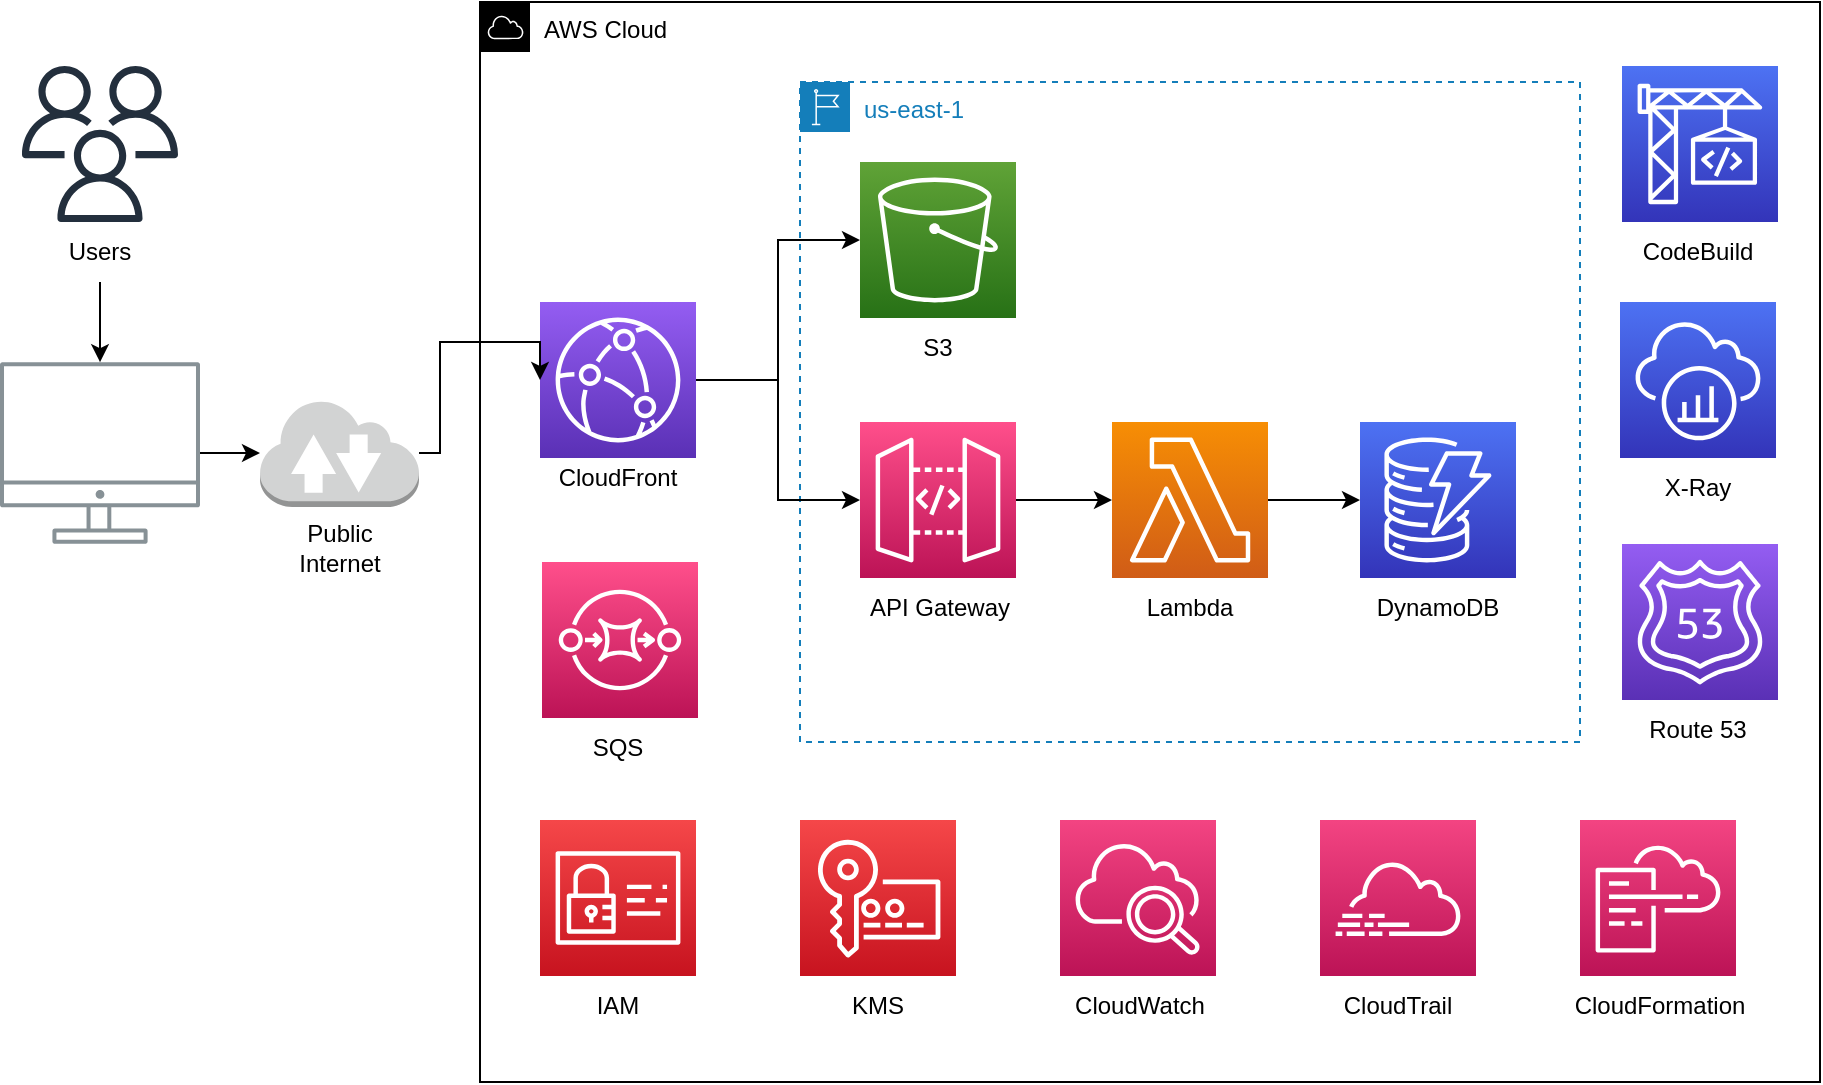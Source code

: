 <mxfile version="21.6.6" type="device">
  <diagram name="Page-1" id="qG-UgUb65IjQXbqusbek">
    <mxGraphModel dx="794" dy="470" grid="1" gridSize="10" guides="1" tooltips="1" connect="1" arrows="1" fold="1" page="1" pageScale="1" pageWidth="850" pageHeight="1100" background="#ffffff" math="0" shadow="0">
      <root>
        <mxCell id="0" />
        <mxCell id="1" parent="0" />
        <mxCell id="VZD79AlnB5AnJJElgiWm-25" value="" style="edgeStyle=orthogonalEdgeStyle;rounded=0;orthogonalLoop=1;jettySize=auto;html=1;" parent="1" source="VZD79AlnB5AnJJElgiWm-4" target="VZD79AlnB5AnJJElgiWm-22" edge="1">
          <mxGeometry relative="1" as="geometry" />
        </mxCell>
        <mxCell id="VZD79AlnB5AnJJElgiWm-4" value="" style="sketch=0;outlineConnect=0;gradientColor=none;fontColor=#545B64;strokeColor=none;fillColor=#879196;dashed=0;verticalLabelPosition=bottom;verticalAlign=top;align=center;html=1;fontSize=12;fontStyle=0;aspect=fixed;shape=mxgraph.aws4.illustration_desktop;pointerEvents=1" parent="1" vertex="1">
          <mxGeometry x="50" y="240" width="100" height="91" as="geometry" />
        </mxCell>
        <mxCell id="VZD79AlnB5AnJJElgiWm-5" value="AWS Cloud" style="sketch=0;outlineConnect=0;html=1;whiteSpace=wrap;fontSize=12;fontStyle=0;shape=mxgraph.aws4.group;grIcon=mxgraph.aws4.group_aws_cloud;verticalAlign=top;align=left;spacingLeft=30;dashed=0;" parent="1" vertex="1">
          <mxGeometry x="290" y="60" width="670" height="540" as="geometry" />
        </mxCell>
        <mxCell id="VZD79AlnB5AnJJElgiWm-28" style="edgeStyle=orthogonalEdgeStyle;rounded=0;orthogonalLoop=1;jettySize=auto;html=1;exitX=1;exitY=0.5;exitDx=0;exitDy=0;exitPerimeter=0;entryX=0;entryY=0.5;entryDx=0;entryDy=0;entryPerimeter=0;" parent="1" source="VZD79AlnB5AnJJElgiWm-6" target="VZD79AlnB5AnJJElgiWm-7" edge="1">
          <mxGeometry relative="1" as="geometry" />
        </mxCell>
        <mxCell id="VZD79AlnB5AnJJElgiWm-6" value="" style="sketch=0;points=[[0,0,0],[0.25,0,0],[0.5,0,0],[0.75,0,0],[1,0,0],[0,1,0],[0.25,1,0],[0.5,1,0],[0.75,1,0],[1,1,0],[0,0.25,0],[0,0.5,0],[0,0.75,0],[1,0.25,0],[1,0.5,0],[1,0.75,0]];outlineConnect=0;fontColor=#232F3E;gradientColor=#945DF2;gradientDirection=north;fillColor=#5A30B5;strokeColor=#ffffff;dashed=0;verticalLabelPosition=bottom;verticalAlign=top;align=center;html=1;fontSize=12;fontStyle=0;aspect=fixed;shape=mxgraph.aws4.resourceIcon;resIcon=mxgraph.aws4.cloudfront;" parent="1" vertex="1">
          <mxGeometry x="320" y="210" width="78" height="78" as="geometry" />
        </mxCell>
        <mxCell id="VZD79AlnB5AnJJElgiWm-12" value="" style="sketch=0;points=[[0,0,0],[0.25,0,0],[0.5,0,0],[0.75,0,0],[1,0,0],[0,1,0],[0.25,1,0],[0.5,1,0],[0.75,1,0],[1,1,0],[0,0.25,0],[0,0.5,0],[0,0.75,0],[1,0.25,0],[1,0.5,0],[1,0.75,0]];points=[[0,0,0],[0.25,0,0],[0.5,0,0],[0.75,0,0],[1,0,0],[0,1,0],[0.25,1,0],[0.5,1,0],[0.75,1,0],[1,1,0],[0,0.25,0],[0,0.5,0],[0,0.75,0],[1,0.25,0],[1,0.5,0],[1,0.75,0]];outlineConnect=0;fontColor=#232F3E;gradientColor=#F34482;gradientDirection=north;fillColor=#BC1356;strokeColor=#ffffff;dashed=0;verticalLabelPosition=bottom;verticalAlign=top;align=center;html=1;fontSize=12;fontStyle=0;aspect=fixed;shape=mxgraph.aws4.resourceIcon;resIcon=mxgraph.aws4.cloudwatch_2;" parent="1" vertex="1">
          <mxGeometry x="580" y="469" width="78" height="78" as="geometry" />
        </mxCell>
        <mxCell id="VZD79AlnB5AnJJElgiWm-13" value="" style="sketch=0;points=[[0,0,0],[0.25,0,0],[0.5,0,0],[0.75,0,0],[1,0,0],[0,1,0],[0.25,1,0],[0.5,1,0],[0.75,1,0],[1,1,0],[0,0.25,0],[0,0.5,0],[0,0.75,0],[1,0.25,0],[1,0.5,0],[1,0.75,0]];points=[[0,0,0],[0.25,0,0],[0.5,0,0],[0.75,0,0],[1,0,0],[0,1,0],[0.25,1,0],[0.5,1,0],[0.75,1,0],[1,1,0],[0,0.25,0],[0,0.5,0],[0,0.75,0],[1,0.25,0],[1,0.5,0],[1,0.75,0]];outlineConnect=0;fontColor=#232F3E;gradientColor=#F34482;gradientDirection=north;fillColor=#BC1356;strokeColor=#ffffff;dashed=0;verticalLabelPosition=bottom;verticalAlign=top;align=center;html=1;fontSize=12;fontStyle=0;aspect=fixed;shape=mxgraph.aws4.resourceIcon;resIcon=mxgraph.aws4.cloudtrail;" parent="1" vertex="1">
          <mxGeometry x="710" y="469" width="78" height="78" as="geometry" />
        </mxCell>
        <mxCell id="VZD79AlnB5AnJJElgiWm-14" value="" style="sketch=0;points=[[0,0,0],[0.25,0,0],[0.5,0,0],[0.75,0,0],[1,0,0],[0,1,0],[0.25,1,0],[0.5,1,0],[0.75,1,0],[1,1,0],[0,0.25,0],[0,0.5,0],[0,0.75,0],[1,0.25,0],[1,0.5,0],[1,0.75,0]];points=[[0,0,0],[0.25,0,0],[0.5,0,0],[0.75,0,0],[1,0,0],[0,1,0],[0.25,1,0],[0.5,1,0],[0.75,1,0],[1,1,0],[0,0.25,0],[0,0.5,0],[0,0.75,0],[1,0.25,0],[1,0.5,0],[1,0.75,0]];outlineConnect=0;fontColor=#232F3E;gradientColor=#F34482;gradientDirection=north;fillColor=#BC1356;strokeColor=#ffffff;dashed=0;verticalLabelPosition=bottom;verticalAlign=top;align=center;html=1;fontSize=12;fontStyle=0;aspect=fixed;shape=mxgraph.aws4.resourceIcon;resIcon=mxgraph.aws4.cloudformation;" parent="1" vertex="1">
          <mxGeometry x="840" y="469" width="78" height="78" as="geometry" />
        </mxCell>
        <mxCell id="VZD79AlnB5AnJJElgiWm-15" value="" style="sketch=0;points=[[0,0,0],[0.25,0,0],[0.5,0,0],[0.75,0,0],[1,0,0],[0,1,0],[0.25,1,0],[0.5,1,0],[0.75,1,0],[1,1,0],[0,0.25,0],[0,0.5,0],[0,0.75,0],[1,0.25,0],[1,0.5,0],[1,0.75,0]];outlineConnect=0;fontColor=#232F3E;gradientColor=#4D72F3;gradientDirection=north;fillColor=#3334B9;strokeColor=#ffffff;dashed=0;verticalLabelPosition=bottom;verticalAlign=top;align=center;html=1;fontSize=12;fontStyle=0;aspect=fixed;shape=mxgraph.aws4.resourceIcon;resIcon=mxgraph.aws4.codebuild;" parent="1" vertex="1">
          <mxGeometry x="861" y="92" width="78" height="78" as="geometry" />
        </mxCell>
        <mxCell id="VZD79AlnB5AnJJElgiWm-16" value="" style="sketch=0;points=[[0,0,0],[0.25,0,0],[0.5,0,0],[0.75,0,0],[1,0,0],[0,1,0],[0.25,1,0],[0.5,1,0],[0.75,1,0],[1,1,0],[0,0.25,0],[0,0.5,0],[0,0.75,0],[1,0.25,0],[1,0.5,0],[1,0.75,0]];outlineConnect=0;fontColor=#232F3E;gradientColor=#4D72F3;gradientDirection=north;fillColor=#3334B9;strokeColor=#ffffff;dashed=0;verticalLabelPosition=bottom;verticalAlign=top;align=center;html=1;fontSize=12;fontStyle=0;aspect=fixed;shape=mxgraph.aws4.resourceIcon;resIcon=mxgraph.aws4.xray;" parent="1" vertex="1">
          <mxGeometry x="860" y="210" width="78" height="78" as="geometry" />
        </mxCell>
        <mxCell id="VZD79AlnB5AnJJElgiWm-17" value="us-east-1" style="points=[[0,0],[0.25,0],[0.5,0],[0.75,0],[1,0],[1,0.25],[1,0.5],[1,0.75],[1,1],[0.75,1],[0.5,1],[0.25,1],[0,1],[0,0.75],[0,0.5],[0,0.25]];outlineConnect=0;gradientColor=none;html=1;whiteSpace=wrap;fontSize=12;fontStyle=0;container=1;pointerEvents=0;collapsible=0;recursiveResize=0;shape=mxgraph.aws4.group;grIcon=mxgraph.aws4.group_region;strokeColor=#147EBA;fillColor=none;verticalAlign=top;align=left;spacingLeft=30;fontColor=#147EBA;dashed=1;" parent="1" vertex="1">
          <mxGeometry x="450" y="100" width="390" height="330" as="geometry" />
        </mxCell>
        <mxCell id="VZD79AlnB5AnJJElgiWm-10" value="" style="sketch=0;points=[[0,0,0],[0.25,0,0],[0.5,0,0],[0.75,0,0],[1,0,0],[0,1,0],[0.25,1,0],[0.5,1,0],[0.75,1,0],[1,1,0],[0,0.25,0],[0,0.5,0],[0,0.75,0],[1,0.25,0],[1,0.5,0],[1,0.75,0]];outlineConnect=0;fontColor=#232F3E;gradientColor=#4D72F3;gradientDirection=north;fillColor=#3334B9;strokeColor=#ffffff;dashed=0;verticalLabelPosition=bottom;verticalAlign=top;align=center;html=1;fontSize=12;fontStyle=0;aspect=fixed;shape=mxgraph.aws4.resourceIcon;resIcon=mxgraph.aws4.dynamodb;" parent="VZD79AlnB5AnJJElgiWm-17" vertex="1">
          <mxGeometry x="280" y="170" width="78" height="78" as="geometry" />
        </mxCell>
        <mxCell id="VZD79AlnB5AnJJElgiWm-31" value="" style="edgeStyle=orthogonalEdgeStyle;rounded=0;orthogonalLoop=1;jettySize=auto;html=1;" parent="VZD79AlnB5AnJJElgiWm-17" source="VZD79AlnB5AnJJElgiWm-9" target="VZD79AlnB5AnJJElgiWm-10" edge="1">
          <mxGeometry relative="1" as="geometry" />
        </mxCell>
        <mxCell id="VZD79AlnB5AnJJElgiWm-9" value="" style="sketch=0;points=[[0,0,0],[0.25,0,0],[0.5,0,0],[0.75,0,0],[1,0,0],[0,1,0],[0.25,1,0],[0.5,1,0],[0.75,1,0],[1,1,0],[0,0.25,0],[0,0.5,0],[0,0.75,0],[1,0.25,0],[1,0.5,0],[1,0.75,0]];outlineConnect=0;fontColor=#232F3E;gradientColor=#F78E04;gradientDirection=north;fillColor=#D05C17;strokeColor=#ffffff;dashed=0;verticalLabelPosition=bottom;verticalAlign=top;align=center;html=1;fontSize=12;fontStyle=0;aspect=fixed;shape=mxgraph.aws4.resourceIcon;resIcon=mxgraph.aws4.lambda;" parent="VZD79AlnB5AnJJElgiWm-17" vertex="1">
          <mxGeometry x="156" y="170" width="78" height="78" as="geometry" />
        </mxCell>
        <mxCell id="VZD79AlnB5AnJJElgiWm-30" value="" style="edgeStyle=orthogonalEdgeStyle;rounded=0;orthogonalLoop=1;jettySize=auto;html=1;" parent="VZD79AlnB5AnJJElgiWm-17" source="VZD79AlnB5AnJJElgiWm-8" target="VZD79AlnB5AnJJElgiWm-9" edge="1">
          <mxGeometry relative="1" as="geometry" />
        </mxCell>
        <mxCell id="VZD79AlnB5AnJJElgiWm-8" value="" style="sketch=0;points=[[0,0,0],[0.25,0,0],[0.5,0,0],[0.75,0,0],[1,0,0],[0,1,0],[0.25,1,0],[0.5,1,0],[0.75,1,0],[1,1,0],[0,0.25,0],[0,0.5,0],[0,0.75,0],[1,0.25,0],[1,0.5,0],[1,0.75,0]];outlineConnect=0;fontColor=#232F3E;gradientColor=#FF4F8B;gradientDirection=north;fillColor=#BC1356;strokeColor=#ffffff;dashed=0;verticalLabelPosition=bottom;verticalAlign=top;align=center;html=1;fontSize=12;fontStyle=0;aspect=fixed;shape=mxgraph.aws4.resourceIcon;resIcon=mxgraph.aws4.api_gateway;" parent="VZD79AlnB5AnJJElgiWm-17" vertex="1">
          <mxGeometry x="30" y="170" width="78" height="78" as="geometry" />
        </mxCell>
        <mxCell id="VZD79AlnB5AnJJElgiWm-7" value="" style="sketch=0;points=[[0,0,0],[0.25,0,0],[0.5,0,0],[0.75,0,0],[1,0,0],[0,1,0],[0.25,1,0],[0.5,1,0],[0.75,1,0],[1,1,0],[0,0.25,0],[0,0.5,0],[0,0.75,0],[1,0.25,0],[1,0.5,0],[1,0.75,0]];outlineConnect=0;fontColor=#232F3E;gradientColor=#60A337;gradientDirection=north;fillColor=#277116;strokeColor=#ffffff;dashed=0;verticalLabelPosition=bottom;verticalAlign=top;align=center;html=1;fontSize=12;fontStyle=0;aspect=fixed;shape=mxgraph.aws4.resourceIcon;resIcon=mxgraph.aws4.s3;" parent="VZD79AlnB5AnJJElgiWm-17" vertex="1">
          <mxGeometry x="30" y="40" width="78" height="78" as="geometry" />
        </mxCell>
        <mxCell id="VZD79AlnB5AnJJElgiWm-33" value="S3" style="text;strokeColor=none;align=center;fillColor=none;html=1;verticalAlign=middle;whiteSpace=wrap;rounded=0;" parent="VZD79AlnB5AnJJElgiWm-17" vertex="1">
          <mxGeometry x="39" y="118" width="60" height="30" as="geometry" />
        </mxCell>
        <mxCell id="VZD79AlnB5AnJJElgiWm-34" value="API Gateway" style="text;strokeColor=none;align=center;fillColor=none;html=1;verticalAlign=middle;whiteSpace=wrap;rounded=0;" parent="VZD79AlnB5AnJJElgiWm-17" vertex="1">
          <mxGeometry x="30" y="248" width="80" height="30" as="geometry" />
        </mxCell>
        <mxCell id="VZD79AlnB5AnJJElgiWm-36" value="DynamoDB" style="text;strokeColor=none;align=center;fillColor=none;html=1;verticalAlign=middle;whiteSpace=wrap;rounded=0;" parent="VZD79AlnB5AnJJElgiWm-17" vertex="1">
          <mxGeometry x="289" y="248" width="60" height="30" as="geometry" />
        </mxCell>
        <mxCell id="VZD79AlnB5AnJJElgiWm-18" value="" style="sketch=0;points=[[0,0,0],[0.25,0,0],[0.5,0,0],[0.75,0,0],[1,0,0],[0,1,0],[0.25,1,0],[0.5,1,0],[0.75,1,0],[1,1,0],[0,0.25,0],[0,0.5,0],[0,0.75,0],[1,0.25,0],[1,0.5,0],[1,0.75,0]];outlineConnect=0;fontColor=#232F3E;gradientColor=#F54749;gradientDirection=north;fillColor=#C7131F;strokeColor=#ffffff;dashed=0;verticalLabelPosition=bottom;verticalAlign=top;align=center;html=1;fontSize=12;fontStyle=0;aspect=fixed;shape=mxgraph.aws4.resourceIcon;resIcon=mxgraph.aws4.key_management_service;" parent="1" vertex="1">
          <mxGeometry x="450" y="469" width="78" height="78" as="geometry" />
        </mxCell>
        <mxCell id="VZD79AlnB5AnJJElgiWm-19" value="" style="sketch=0;points=[[0,0,0],[0.25,0,0],[0.5,0,0],[0.75,0,0],[1,0,0],[0,1,0],[0.25,1,0],[0.5,1,0],[0.75,1,0],[1,1,0],[0,0.25,0],[0,0.5,0],[0,0.75,0],[1,0.25,0],[1,0.5,0],[1,0.75,0]];outlineConnect=0;fontColor=#232F3E;gradientColor=#F54749;gradientDirection=north;fillColor=#C7131F;strokeColor=#ffffff;dashed=0;verticalLabelPosition=bottom;verticalAlign=top;align=center;html=1;fontSize=12;fontStyle=0;aspect=fixed;shape=mxgraph.aws4.resourceIcon;resIcon=mxgraph.aws4.identity_and_access_management;" parent="1" vertex="1">
          <mxGeometry x="320" y="469" width="78" height="78" as="geometry" />
        </mxCell>
        <mxCell id="VZD79AlnB5AnJJElgiWm-20" value="" style="sketch=0;outlineConnect=0;fontColor=#232F3E;gradientColor=none;fillColor=#232F3D;strokeColor=none;dashed=0;verticalLabelPosition=bottom;verticalAlign=top;align=center;html=1;fontSize=12;fontStyle=0;aspect=fixed;pointerEvents=1;shape=mxgraph.aws4.users;" parent="1" vertex="1">
          <mxGeometry x="61" y="92" width="78" height="78" as="geometry" />
        </mxCell>
        <mxCell id="VZD79AlnB5AnJJElgiWm-27" value="" style="edgeStyle=orthogonalEdgeStyle;rounded=0;orthogonalLoop=1;jettySize=auto;html=1;entryX=0;entryY=0.5;entryDx=0;entryDy=0;entryPerimeter=0;" parent="1" source="VZD79AlnB5AnJJElgiWm-22" target="VZD79AlnB5AnJJElgiWm-6" edge="1">
          <mxGeometry relative="1" as="geometry">
            <Array as="points">
              <mxPoint x="270" y="286" />
              <mxPoint x="270" y="230" />
            </Array>
          </mxGeometry>
        </mxCell>
        <mxCell id="VZD79AlnB5AnJJElgiWm-22" value="" style="outlineConnect=0;dashed=0;verticalLabelPosition=bottom;verticalAlign=top;align=center;html=1;shape=mxgraph.aws3.internet_2;fillColor=#D2D3D3;gradientColor=none;" parent="1" vertex="1">
          <mxGeometry x="180" y="258.5" width="79.5" height="54" as="geometry" />
        </mxCell>
        <mxCell id="VZD79AlnB5AnJJElgiWm-24" style="edgeStyle=orthogonalEdgeStyle;rounded=0;orthogonalLoop=1;jettySize=auto;html=1;exitX=0.5;exitY=1;exitDx=0;exitDy=0;" parent="1" source="VZD79AlnB5AnJJElgiWm-23" target="VZD79AlnB5AnJJElgiWm-4" edge="1">
          <mxGeometry relative="1" as="geometry" />
        </mxCell>
        <mxCell id="VZD79AlnB5AnJJElgiWm-23" value="Users" style="text;strokeColor=none;align=center;fillColor=none;html=1;verticalAlign=middle;whiteSpace=wrap;rounded=0;" parent="1" vertex="1">
          <mxGeometry x="70" y="170" width="60" height="30" as="geometry" />
        </mxCell>
        <mxCell id="VZD79AlnB5AnJJElgiWm-26" value="Public Internet" style="text;strokeColor=none;align=center;fillColor=none;html=1;verticalAlign=middle;whiteSpace=wrap;rounded=0;" parent="1" vertex="1">
          <mxGeometry x="189.75" y="318" width="60" height="30" as="geometry" />
        </mxCell>
        <mxCell id="VZD79AlnB5AnJJElgiWm-32" value="CloudFront" style="text;strokeColor=none;align=center;fillColor=none;html=1;verticalAlign=middle;whiteSpace=wrap;rounded=0;" parent="1" vertex="1">
          <mxGeometry x="329" y="282.5" width="60" height="30" as="geometry" />
        </mxCell>
        <mxCell id="VZD79AlnB5AnJJElgiWm-35" value="Lambda" style="text;strokeColor=none;align=center;fillColor=none;html=1;verticalAlign=middle;whiteSpace=wrap;rounded=0;" parent="1" vertex="1">
          <mxGeometry x="615" y="348" width="60" height="30" as="geometry" />
        </mxCell>
        <mxCell id="VZD79AlnB5AnJJElgiWm-37" value="CodeBuild" style="text;strokeColor=none;align=center;fillColor=none;html=1;verticalAlign=middle;whiteSpace=wrap;rounded=0;" parent="1" vertex="1">
          <mxGeometry x="869" y="170" width="60" height="30" as="geometry" />
        </mxCell>
        <mxCell id="VZD79AlnB5AnJJElgiWm-38" value="X-Ray" style="text;strokeColor=none;align=center;fillColor=none;html=1;verticalAlign=middle;whiteSpace=wrap;rounded=0;" parent="1" vertex="1">
          <mxGeometry x="869" y="288" width="60" height="30" as="geometry" />
        </mxCell>
        <mxCell id="VZD79AlnB5AnJJElgiWm-39" value="IAM" style="text;strokeColor=none;align=center;fillColor=none;html=1;verticalAlign=middle;whiteSpace=wrap;rounded=0;" parent="1" vertex="1">
          <mxGeometry x="329" y="547" width="60" height="30" as="geometry" />
        </mxCell>
        <mxCell id="VZD79AlnB5AnJJElgiWm-40" value="KMS" style="text;strokeColor=none;align=center;fillColor=none;html=1;verticalAlign=middle;whiteSpace=wrap;rounded=0;" parent="1" vertex="1">
          <mxGeometry x="459" y="547" width="60" height="30" as="geometry" />
        </mxCell>
        <mxCell id="VZD79AlnB5AnJJElgiWm-41" value="CloudWatch" style="text;strokeColor=none;align=center;fillColor=none;html=1;verticalAlign=middle;whiteSpace=wrap;rounded=0;" parent="1" vertex="1">
          <mxGeometry x="580" y="547" width="80" height="30" as="geometry" />
        </mxCell>
        <mxCell id="VZD79AlnB5AnJJElgiWm-42" value="CloudTrail" style="text;strokeColor=none;align=center;fillColor=none;html=1;verticalAlign=middle;whiteSpace=wrap;rounded=0;" parent="1" vertex="1">
          <mxGeometry x="719" y="547" width="60" height="30" as="geometry" />
        </mxCell>
        <mxCell id="VZD79AlnB5AnJJElgiWm-43" value="CloudFormation" style="text;strokeColor=none;align=center;fillColor=none;html=1;verticalAlign=middle;whiteSpace=wrap;rounded=0;" parent="1" vertex="1">
          <mxGeometry x="840" y="547" width="80" height="30" as="geometry" />
        </mxCell>
        <mxCell id="xklL_Fg9Beb2lXxSbTD7-1" value="" style="sketch=0;points=[[0,0,0],[0.25,0,0],[0.5,0,0],[0.75,0,0],[1,0,0],[0,1,0],[0.25,1,0],[0.5,1,0],[0.75,1,0],[1,1,0],[0,0.25,0],[0,0.5,0],[0,0.75,0],[1,0.25,0],[1,0.5,0],[1,0.75,0]];outlineConnect=0;fontColor=#232F3E;gradientColor=#FF4F8B;gradientDirection=north;fillColor=#BC1356;strokeColor=#ffffff;dashed=0;verticalLabelPosition=bottom;verticalAlign=top;align=center;html=1;fontSize=12;fontStyle=0;aspect=fixed;shape=mxgraph.aws4.resourceIcon;resIcon=mxgraph.aws4.sqs;" parent="1" vertex="1">
          <mxGeometry x="321" y="340" width="78" height="78" as="geometry" />
        </mxCell>
        <mxCell id="zO_9wZZK_bIiysLVIOaA-1" value="SQS" style="text;strokeColor=none;align=center;fillColor=none;html=1;verticalAlign=middle;whiteSpace=wrap;rounded=0;" parent="1" vertex="1">
          <mxGeometry x="329" y="418" width="60" height="30" as="geometry" />
        </mxCell>
        <mxCell id="zO_9wZZK_bIiysLVIOaA-2" value="" style="sketch=0;points=[[0,0,0],[0.25,0,0],[0.5,0,0],[0.75,0,0],[1,0,0],[0,1,0],[0.25,1,0],[0.5,1,0],[0.75,1,0],[1,1,0],[0,0.25,0],[0,0.5,0],[0,0.75,0],[1,0.25,0],[1,0.5,0],[1,0.75,0]];outlineConnect=0;fontColor=#232F3E;gradientColor=#945DF2;gradientDirection=north;fillColor=#5A30B5;strokeColor=#ffffff;dashed=0;verticalLabelPosition=bottom;verticalAlign=top;align=center;html=1;fontSize=12;fontStyle=0;aspect=fixed;shape=mxgraph.aws4.resourceIcon;resIcon=mxgraph.aws4.route_53;" parent="1" vertex="1">
          <mxGeometry x="861" y="331" width="78" height="78" as="geometry" />
        </mxCell>
        <mxCell id="zO_9wZZK_bIiysLVIOaA-3" value="Route 53" style="text;strokeColor=none;align=center;fillColor=none;html=1;verticalAlign=middle;whiteSpace=wrap;rounded=0;" parent="1" vertex="1">
          <mxGeometry x="869" y="409" width="60" height="30" as="geometry" />
        </mxCell>
        <mxCell id="4e1eeldKnqLkhNWeA9hh-2" style="edgeStyle=orthogonalEdgeStyle;rounded=0;orthogonalLoop=1;jettySize=auto;html=1;exitX=1;exitY=0.5;exitDx=0;exitDy=0;exitPerimeter=0;entryX=0;entryY=0.5;entryDx=0;entryDy=0;entryPerimeter=0;" edge="1" parent="1" source="VZD79AlnB5AnJJElgiWm-6" target="VZD79AlnB5AnJJElgiWm-8">
          <mxGeometry relative="1" as="geometry">
            <mxPoint x="408" y="239" as="sourcePoint" />
            <mxPoint x="490" y="189" as="targetPoint" />
          </mxGeometry>
        </mxCell>
      </root>
    </mxGraphModel>
  </diagram>
</mxfile>
